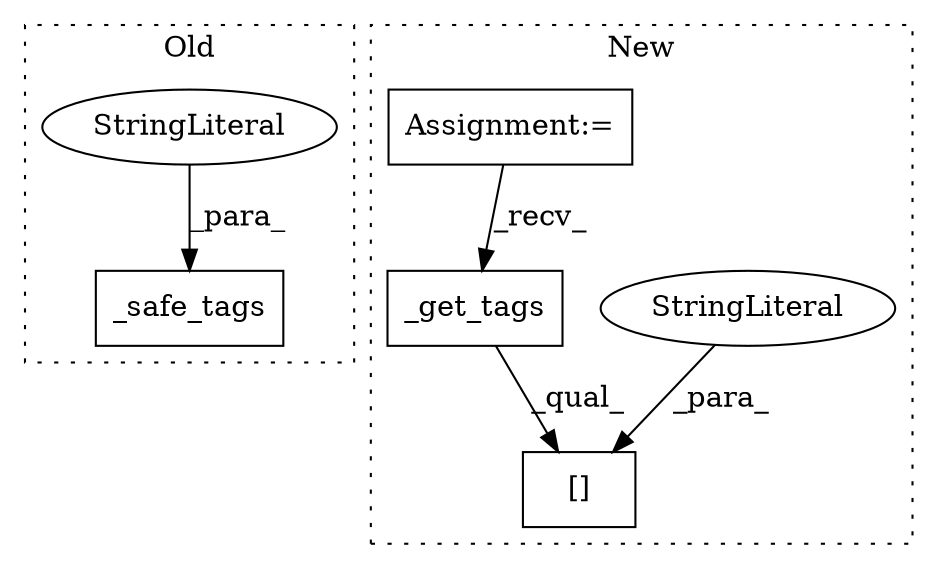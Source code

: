 digraph G {
subgraph cluster0 {
1 [label="_safe_tags" a="32" s="20250,20295" l="11,1" shape="box"];
4 [label="StringLiteral" a="45" s="20276" l="19" shape="ellipse"];
label = "Old";
style="dotted";
}
subgraph cluster1 {
2 [label="[]" a="2" s="19291,19337" l="27,1" shape="box"];
3 [label="StringLiteral" a="45" s="19318" l="19" shape="ellipse"];
5 [label="_get_tags" a="32" s="19306" l="11" shape="box"];
6 [label="Assignment:=" a="7" s="19267" l="14" shape="box"];
label = "New";
style="dotted";
}
3 -> 2 [label="_para_"];
4 -> 1 [label="_para_"];
5 -> 2 [label="_qual_"];
6 -> 5 [label="_recv_"];
}